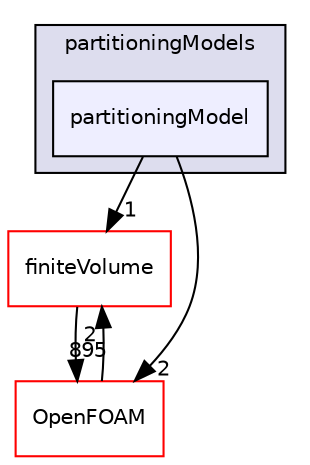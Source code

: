 digraph "src/phaseSystemModels/reactingEulerFoam/derivedFvPatchFields/wallBoilingSubModels/partitioningModels/partitioningModel" {
  bgcolor=transparent;
  compound=true
  node [ fontsize="10", fontname="Helvetica"];
  edge [ labelfontsize="10", labelfontname="Helvetica"];
  subgraph clusterdir_8421d5e6494c5427c011797505162b91 {
    graph [ bgcolor="#ddddee", pencolor="black", label="partitioningModels" fontname="Helvetica", fontsize="10", URL="dir_8421d5e6494c5427c011797505162b91.html"]
  dir_27d3a86bd31bfc788d6239a7c573eb9f [shape=box, label="partitioningModel", style="filled", fillcolor="#eeeeff", pencolor="black", URL="dir_27d3a86bd31bfc788d6239a7c573eb9f.html"];
  }
  dir_9bd15774b555cf7259a6fa18f99fe99b [shape=box label="finiteVolume" color="red" URL="dir_9bd15774b555cf7259a6fa18f99fe99b.html"];
  dir_c5473ff19b20e6ec4dfe5c310b3778a8 [shape=box label="OpenFOAM" color="red" URL="dir_c5473ff19b20e6ec4dfe5c310b3778a8.html"];
  dir_9bd15774b555cf7259a6fa18f99fe99b->dir_c5473ff19b20e6ec4dfe5c310b3778a8 [headlabel="895", labeldistance=1.5 headhref="dir_000814_002151.html"];
  dir_27d3a86bd31bfc788d6239a7c573eb9f->dir_9bd15774b555cf7259a6fa18f99fe99b [headlabel="1", labeldistance=1.5 headhref="dir_003034_000814.html"];
  dir_27d3a86bd31bfc788d6239a7c573eb9f->dir_c5473ff19b20e6ec4dfe5c310b3778a8 [headlabel="2", labeldistance=1.5 headhref="dir_003034_002151.html"];
  dir_c5473ff19b20e6ec4dfe5c310b3778a8->dir_9bd15774b555cf7259a6fa18f99fe99b [headlabel="2", labeldistance=1.5 headhref="dir_002151_000814.html"];
}
